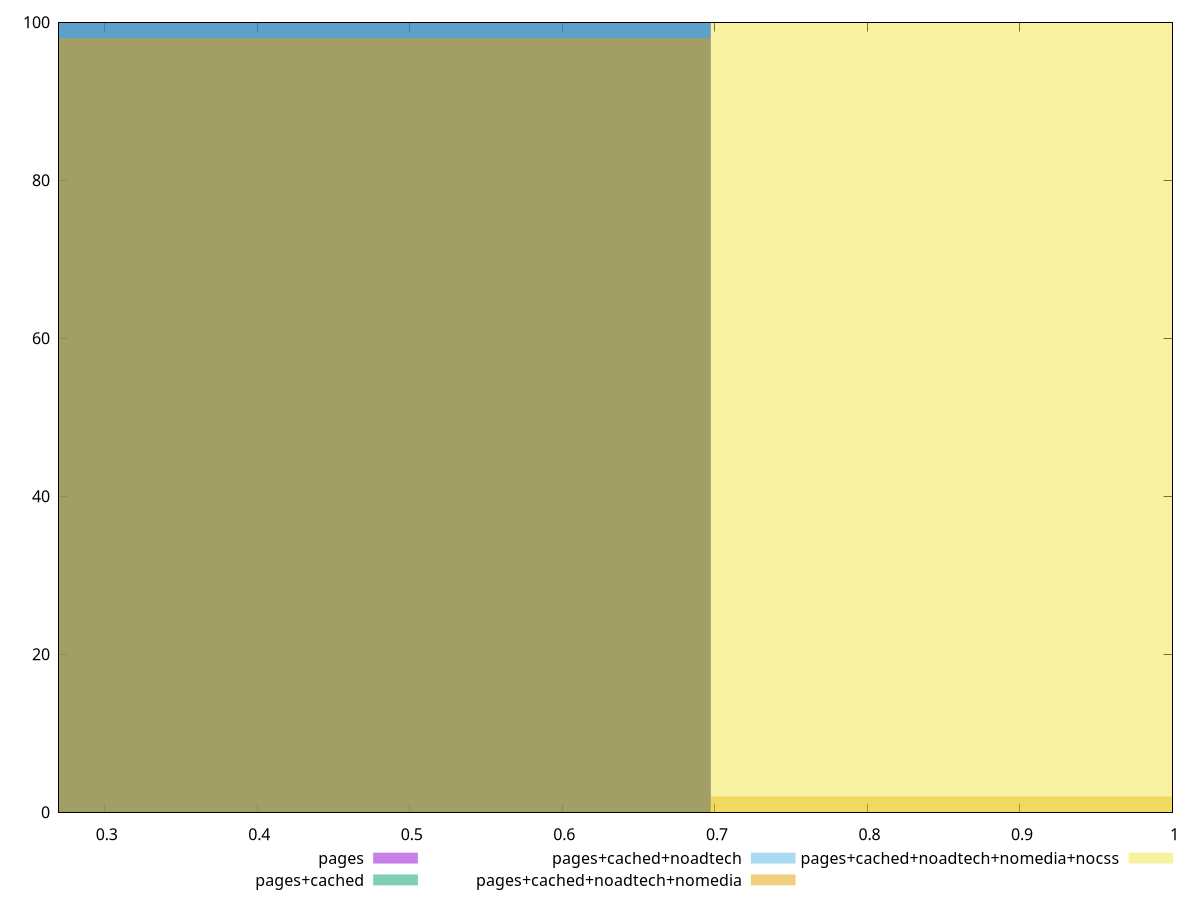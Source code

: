 reset

$pages <<EOF
0.46485482730884664 100
EOF

$pagesCached <<EOF
0.46485482730884664 100
EOF

$pagesCachedNoadtech <<EOF
0.46485482730884664 100
EOF

$pagesCachedNoadtechNomedia <<EOF
0.46485482730884664 98
0.9297096546176933 2
EOF

$pagesCachedNoadtechNomediaNocss <<EOF
0.9297096546176933 100
EOF

set key outside below
set boxwidth 0.46485482730884664
set xrange [0.27:1]
set yrange [0:100]
set trange [0:100]
set style fill transparent solid 0.5 noborder
set terminal svg size 640, 530 enhanced background rgb 'white'
set output "report_00013_2021-02-09T12-04-24.940Z/render-blocking-resources/comparison/histogram/all_score.svg"

plot $pages title "pages" with boxes, \
     $pagesCached title "pages+cached" with boxes, \
     $pagesCachedNoadtech title "pages+cached+noadtech" with boxes, \
     $pagesCachedNoadtechNomedia title "pages+cached+noadtech+nomedia" with boxes, \
     $pagesCachedNoadtechNomediaNocss title "pages+cached+noadtech+nomedia+nocss" with boxes

reset
